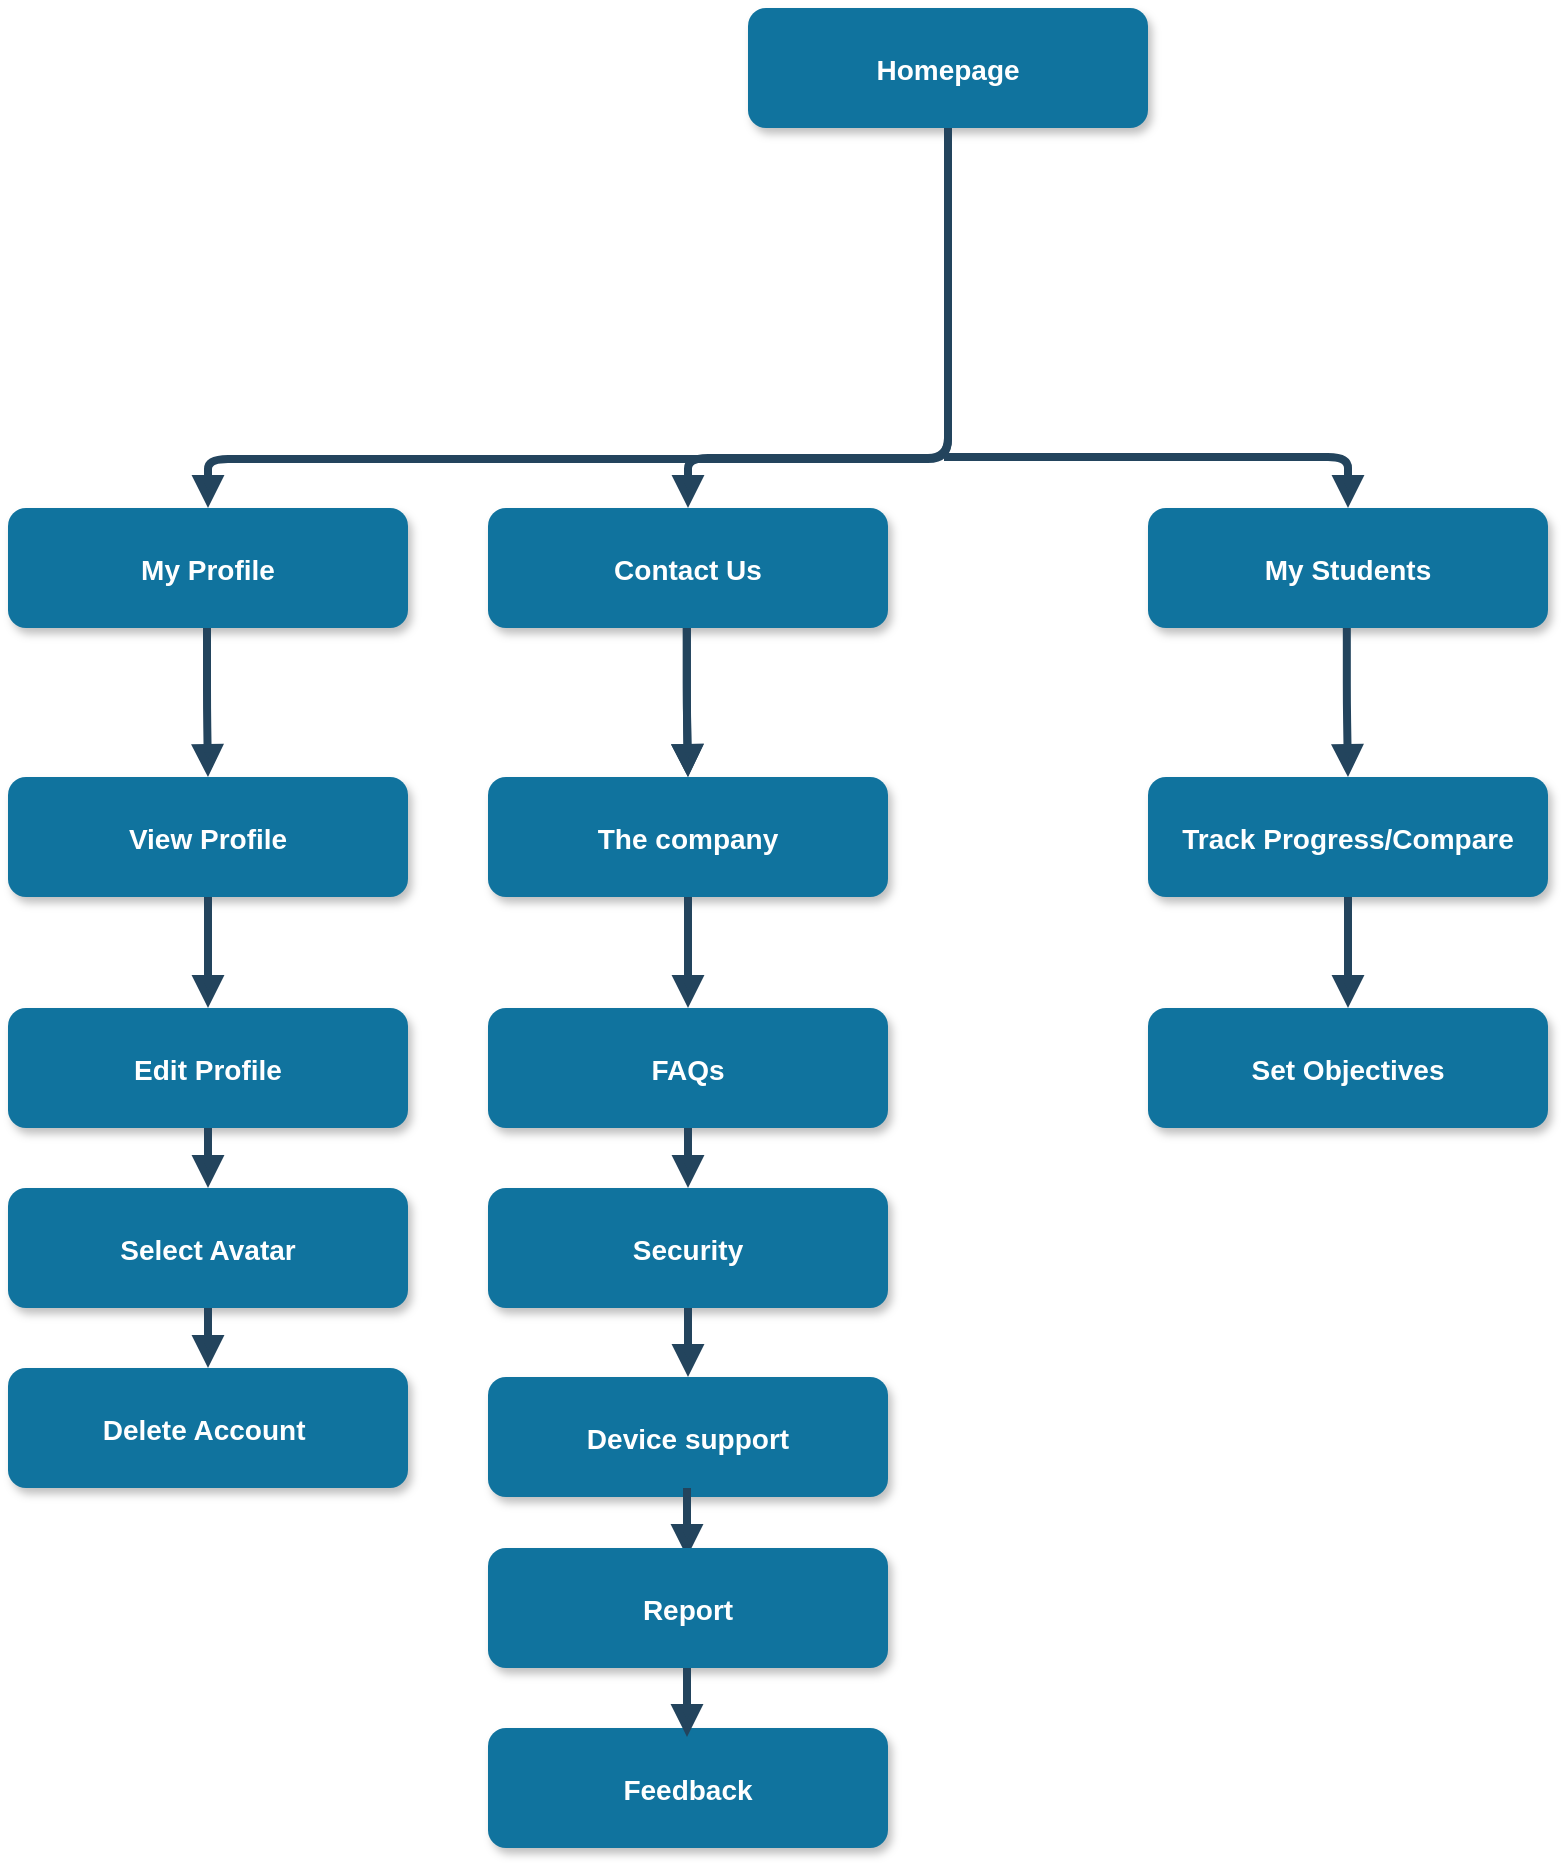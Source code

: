 <mxfile version="14.1.8" type="device"><diagram name="Page-1" id="97916047-d0de-89f5-080d-49f4d83e522f"><mxGraphModel dx="1875" dy="803" grid="1" gridSize="10" guides="1" tooltips="1" connect="1" arrows="1" fold="1" page="1" pageScale="1.5" pageWidth="1169" pageHeight="827" background="#ffffff" math="0" shadow="0"><root><mxCell id="0"/><mxCell id="1" parent="0"/><mxCell id="1gccerFtv9zUNYP_w5xT-55" value="Homepage" style="rounded=1;fillColor=#10739E;strokeColor=none;shadow=1;gradientColor=none;fontStyle=1;fontColor=#FFFFFF;fontSize=14;" parent="1" vertex="1"><mxGeometry x="700" y="40" width="200" height="60" as="geometry"/></mxCell><mxCell id="1gccerFtv9zUNYP_w5xT-56" value="My Profile" style="rounded=1;fillColor=#10739E;strokeColor=none;shadow=1;gradientColor=none;fontStyle=1;fontColor=#FFFFFF;fontSize=14;" parent="1" vertex="1"><mxGeometry x="330" y="290" width="200" height="60" as="geometry"/></mxCell><mxCell id="1gccerFtv9zUNYP_w5xT-57" value="Contact Us" style="rounded=1;fillColor=#10739E;strokeColor=none;shadow=1;gradientColor=none;fontStyle=1;fontColor=#FFFFFF;fontSize=14;" parent="1" vertex="1"><mxGeometry x="570" y="290" width="200" height="60" as="geometry"/></mxCell><mxCell id="1gccerFtv9zUNYP_w5xT-58" value="My Students" style="rounded=1;fillColor=#10739E;strokeColor=none;shadow=1;gradientColor=none;fontStyle=1;fontColor=#FFFFFF;fontSize=14;" parent="1" vertex="1"><mxGeometry x="900" y="290" width="200" height="60" as="geometry"/></mxCell><mxCell id="1gccerFtv9zUNYP_w5xT-60" value="View Profile" style="rounded=1;fillColor=#10739E;strokeColor=none;shadow=1;gradientColor=none;fontStyle=1;fontColor=#FFFFFF;fontSize=14;" parent="1" vertex="1"><mxGeometry x="330" y="424.5" width="200" height="60" as="geometry"/></mxCell><mxCell id="1gccerFtv9zUNYP_w5xT-61" value="Edit Profile" style="rounded=1;fillColor=#10739E;strokeColor=none;shadow=1;gradientColor=none;fontStyle=1;fontColor=#FFFFFF;fontSize=14;" parent="1" vertex="1"><mxGeometry x="330" y="540" width="200" height="60" as="geometry"/></mxCell><mxCell id="1gccerFtv9zUNYP_w5xT-62" value="Select Avatar" style="rounded=1;fillColor=#10739E;strokeColor=none;shadow=1;gradientColor=none;fontStyle=1;fontColor=#FFFFFF;fontSize=14;" parent="1" vertex="1"><mxGeometry x="330" y="630" width="200" height="60" as="geometry"/></mxCell><mxCell id="1gccerFtv9zUNYP_w5xT-63" value="Delete Account " style="rounded=1;fillColor=#10739E;strokeColor=none;shadow=1;gradientColor=none;fontStyle=1;fontColor=#FFFFFF;fontSize=14;" parent="1" vertex="1"><mxGeometry x="330" y="720" width="200" height="60" as="geometry"/></mxCell><mxCell id="1gccerFtv9zUNYP_w5xT-64" value="The company" style="rounded=1;fillColor=#10739E;strokeColor=none;shadow=1;gradientColor=none;fontStyle=1;fontColor=#FFFFFF;fontSize=14;" parent="1" vertex="1"><mxGeometry x="570" y="424.5" width="200" height="60" as="geometry"/></mxCell><mxCell id="1gccerFtv9zUNYP_w5xT-65" value="FAQs" style="rounded=1;fillColor=#10739E;strokeColor=none;shadow=1;gradientColor=none;fontStyle=1;fontColor=#FFFFFF;fontSize=14;" parent="1" vertex="1"><mxGeometry x="570" y="540" width="200" height="60" as="geometry"/></mxCell><mxCell id="1gccerFtv9zUNYP_w5xT-66" value="Security" style="rounded=1;fillColor=#10739E;strokeColor=none;shadow=1;gradientColor=none;fontStyle=1;fontColor=#FFFFFF;fontSize=14;" parent="1" vertex="1"><mxGeometry x="570" y="630" width="200" height="60" as="geometry"/></mxCell><mxCell id="1gccerFtv9zUNYP_w5xT-67" value="Device support" style="rounded=1;fillColor=#10739E;strokeColor=none;shadow=1;gradientColor=none;fontStyle=1;fontColor=#FFFFFF;fontSize=14;" parent="1" vertex="1"><mxGeometry x="570" y="724.5" width="200" height="60" as="geometry"/></mxCell><mxCell id="1gccerFtv9zUNYP_w5xT-68" value="Track Progress/Compare" style="rounded=1;fillColor=#10739E;strokeColor=none;shadow=1;gradientColor=none;fontStyle=1;fontColor=#FFFFFF;fontSize=14;" parent="1" vertex="1"><mxGeometry x="900" y="424.5" width="200" height="60" as="geometry"/></mxCell><mxCell id="1gccerFtv9zUNYP_w5xT-69" value="Set Objectives" style="rounded=1;fillColor=#10739E;strokeColor=none;shadow=1;gradientColor=none;fontStyle=1;fontColor=#FFFFFF;fontSize=14;" parent="1" vertex="1"><mxGeometry x="900" y="540" width="200" height="60" as="geometry"/></mxCell><mxCell id="1gccerFtv9zUNYP_w5xT-76" value="" style="edgeStyle=elbowEdgeStyle;elbow=vertical;strokeWidth=4;endArrow=block;endFill=1;fontStyle=1;strokeColor=#23445D;" parent="1" target="1gccerFtv9zUNYP_w5xT-57" edge="1"><mxGeometry x="50" width="100" height="100" as="geometry"><mxPoint x="800" y="240" as="sourcePoint"/><mxPoint x="150" as="targetPoint"/></mxGeometry></mxCell><mxCell id="1gccerFtv9zUNYP_w5xT-77" value="" style="edgeStyle=elbowEdgeStyle;elbow=vertical;strokeWidth=4;endArrow=block;endFill=1;fontStyle=1;strokeColor=#23445D;exitX=0.5;exitY=1;exitDx=0;exitDy=0;" parent="1" source="1gccerFtv9zUNYP_w5xT-55" target="1gccerFtv9zUNYP_w5xT-56" edge="1"><mxGeometry x="50" width="100" height="100" as="geometry"><mxPoint x="800" y="240" as="sourcePoint"/><mxPoint x="150" as="targetPoint"/><Array as="points"><mxPoint x="800" y="265.5"/><mxPoint x="818" y="265.5"/></Array></mxGeometry></mxCell><mxCell id="1gccerFtv9zUNYP_w5xT-79" value="" style="edgeStyle=elbowEdgeStyle;elbow=vertical;strokeWidth=4;endArrow=block;endFill=1;fontStyle=1;strokeColor=#23445D;" parent="1" source="1gccerFtv9zUNYP_w5xT-60" target="1gccerFtv9zUNYP_w5xT-61" edge="1"><mxGeometry x="90" width="100" height="100" as="geometry"><mxPoint x="90" y="100" as="sourcePoint"/><mxPoint x="190" as="targetPoint"/></mxGeometry></mxCell><mxCell id="1gccerFtv9zUNYP_w5xT-80" value="" style="edgeStyle=elbowEdgeStyle;elbow=vertical;strokeWidth=4;endArrow=block;endFill=1;fontStyle=1;strokeColor=#23445D;" parent="1" source="1gccerFtv9zUNYP_w5xT-61" target="1gccerFtv9zUNYP_w5xT-62" edge="1"><mxGeometry x="90" y="10" width="100" height="100" as="geometry"><mxPoint x="90" y="110" as="sourcePoint"/><mxPoint x="190" y="10" as="targetPoint"/></mxGeometry></mxCell><mxCell id="1gccerFtv9zUNYP_w5xT-81" value="" style="edgeStyle=elbowEdgeStyle;elbow=vertical;strokeWidth=4;endArrow=block;endFill=1;fontStyle=1;strokeColor=#23445D;" parent="1" source="1gccerFtv9zUNYP_w5xT-62" target="1gccerFtv9zUNYP_w5xT-63" edge="1"><mxGeometry x="90" y="20" width="100" height="100" as="geometry"><mxPoint x="90" y="120" as="sourcePoint"/><mxPoint x="190" y="20" as="targetPoint"/></mxGeometry></mxCell><mxCell id="1gccerFtv9zUNYP_w5xT-82" value="" style="edgeStyle=elbowEdgeStyle;elbow=vertical;strokeWidth=4;endArrow=block;endFill=1;fontStyle=1;strokeColor=#23445D;" parent="1" source="1gccerFtv9zUNYP_w5xT-64" target="1gccerFtv9zUNYP_w5xT-65" edge="1"><mxGeometry x="90" width="100" height="100" as="geometry"><mxPoint x="90" y="100" as="sourcePoint"/><mxPoint x="190" as="targetPoint"/></mxGeometry></mxCell><mxCell id="1gccerFtv9zUNYP_w5xT-83" value="" style="edgeStyle=elbowEdgeStyle;elbow=vertical;strokeWidth=4;endArrow=block;endFill=1;fontStyle=1;strokeColor=#23445D;" parent="1" source="1gccerFtv9zUNYP_w5xT-65" target="1gccerFtv9zUNYP_w5xT-66" edge="1"><mxGeometry x="90" y="10" width="100" height="100" as="geometry"><mxPoint x="90" y="110" as="sourcePoint"/><mxPoint x="190" y="10" as="targetPoint"/></mxGeometry></mxCell><mxCell id="1gccerFtv9zUNYP_w5xT-84" value="" style="edgeStyle=elbowEdgeStyle;elbow=vertical;strokeWidth=4;endArrow=block;endFill=1;fontStyle=1;strokeColor=#23445D;" parent="1" source="1gccerFtv9zUNYP_w5xT-66" target="1gccerFtv9zUNYP_w5xT-67" edge="1"><mxGeometry x="90" y="20" width="100" height="100" as="geometry"><mxPoint x="90" y="120" as="sourcePoint"/><mxPoint x="190" y="20" as="targetPoint"/></mxGeometry></mxCell><mxCell id="1gccerFtv9zUNYP_w5xT-85" value="" style="edgeStyle=elbowEdgeStyle;elbow=vertical;strokeWidth=4;endArrow=block;endFill=1;fontStyle=1;strokeColor=#23445D;" parent="1" source="1gccerFtv9zUNYP_w5xT-68" target="1gccerFtv9zUNYP_w5xT-69" edge="1"><mxGeometry x="100" width="100" height="100" as="geometry"><mxPoint x="100" y="100" as="sourcePoint"/><mxPoint x="200" as="targetPoint"/></mxGeometry></mxCell><mxCell id="1gccerFtv9zUNYP_w5xT-92" value="" style="edgeStyle=elbowEdgeStyle;elbow=vertical;strokeWidth=4;endArrow=block;endFill=1;fontStyle=1;strokeColor=#23445D;entryX=0.5;entryY=0;entryDx=0;entryDy=0;" parent="1" target="1gccerFtv9zUNYP_w5xT-58" edge="1"><mxGeometry x="60" y="10" width="100" height="100" as="geometry"><mxPoint x="798.0" y="264.5" as="sourcePoint"/><mxPoint x="680" y="300" as="targetPoint"/><Array as="points"><mxPoint x="798" y="264.5"/></Array></mxGeometry></mxCell><mxCell id="1gccerFtv9zUNYP_w5xT-99" value="" style="edgeStyle=elbowEdgeStyle;elbow=vertical;strokeWidth=4;endArrow=block;endFill=1;fontStyle=1;strokeColor=#23445D;entryX=0.5;entryY=0;entryDx=0;entryDy=0;" parent="1" target="1gccerFtv9zUNYP_w5xT-64" edge="1"><mxGeometry x="39.41" width="100" height="100" as="geometry"><mxPoint x="669.41" y="350" as="sourcePoint"/><mxPoint x="669" y="420" as="targetPoint"/><Array as="points"><mxPoint x="669.41" y="390"/></Array></mxGeometry></mxCell><mxCell id="1gccerFtv9zUNYP_w5xT-100" value="" style="edgeStyle=elbowEdgeStyle;elbow=vertical;strokeWidth=4;endArrow=block;endFill=1;fontStyle=1;strokeColor=#23445D;entryX=0.5;entryY=0;entryDx=0;entryDy=0;" parent="1" target="1gccerFtv9zUNYP_w5xT-68" edge="1"><mxGeometry x="99.41" y="-134.5" width="100" height="100" as="geometry"><mxPoint x="999.41" y="350" as="sourcePoint"/><mxPoint x="999.41" y="405.5" as="targetPoint"/></mxGeometry></mxCell><mxCell id="1gccerFtv9zUNYP_w5xT-101" value="" style="edgeStyle=elbowEdgeStyle;elbow=vertical;strokeWidth=4;endArrow=block;endFill=1;fontStyle=1;strokeColor=#23445D;entryX=0.5;entryY=0;entryDx=0;entryDy=0;" parent="1" target="1gccerFtv9zUNYP_w5xT-64" edge="1"><mxGeometry x="39.41" width="100" height="100" as="geometry"><mxPoint x="669.41" y="350" as="sourcePoint"/><mxPoint x="670" y="424.5" as="targetPoint"/><Array as="points"/></mxGeometry></mxCell><mxCell id="1gccerFtv9zUNYP_w5xT-102" value="" style="edgeStyle=elbowEdgeStyle;elbow=vertical;strokeWidth=4;endArrow=block;endFill=1;fontStyle=1;strokeColor=#23445D;entryX=0.5;entryY=0;entryDx=0;entryDy=0;" parent="1" target="1gccerFtv9zUNYP_w5xT-60" edge="1"><mxGeometry x="-200.5" width="100" height="100" as="geometry"><mxPoint x="429.5" y="350" as="sourcePoint"/><mxPoint x="429.59" y="420" as="targetPoint"/><Array as="points"><mxPoint x="429.5" y="390"/></Array></mxGeometry></mxCell><mxCell id="1gccerFtv9zUNYP_w5xT-105" value="" style="edgeStyle=elbowEdgeStyle;elbow=vertical;strokeWidth=4;endArrow=block;endFill=1;fontStyle=1;strokeColor=#23445D;" parent="1" edge="1"><mxGeometry x="89.5" y="110" width="100" height="100" as="geometry"><mxPoint x="669.5" y="780" as="sourcePoint"/><mxPoint x="669.5" y="814.5" as="targetPoint"/></mxGeometry></mxCell><mxCell id="1gccerFtv9zUNYP_w5xT-106" value="Report" style="rounded=1;fillColor=#10739E;strokeColor=none;shadow=1;gradientColor=none;fontStyle=1;fontColor=#FFFFFF;fontSize=14;" parent="1" vertex="1"><mxGeometry x="570" y="810" width="200" height="60" as="geometry"/></mxCell><mxCell id="1gccerFtv9zUNYP_w5xT-107" value="Feedback" style="rounded=1;fillColor=#10739E;strokeColor=none;shadow=1;gradientColor=none;fontStyle=1;fontColor=#FFFFFF;fontSize=14;" parent="1" vertex="1"><mxGeometry x="570" y="900" width="200" height="60" as="geometry"/></mxCell><mxCell id="1gccerFtv9zUNYP_w5xT-108" value="" style="edgeStyle=elbowEdgeStyle;elbow=vertical;strokeWidth=4;endArrow=block;endFill=1;fontStyle=1;strokeColor=#23445D;" parent="1" edge="1"><mxGeometry x="89.5" y="200" width="100" height="100" as="geometry"><mxPoint x="669.5" y="870" as="sourcePoint"/><mxPoint x="669.5" y="904.5" as="targetPoint"/></mxGeometry></mxCell></root></mxGraphModel></diagram></mxfile>
